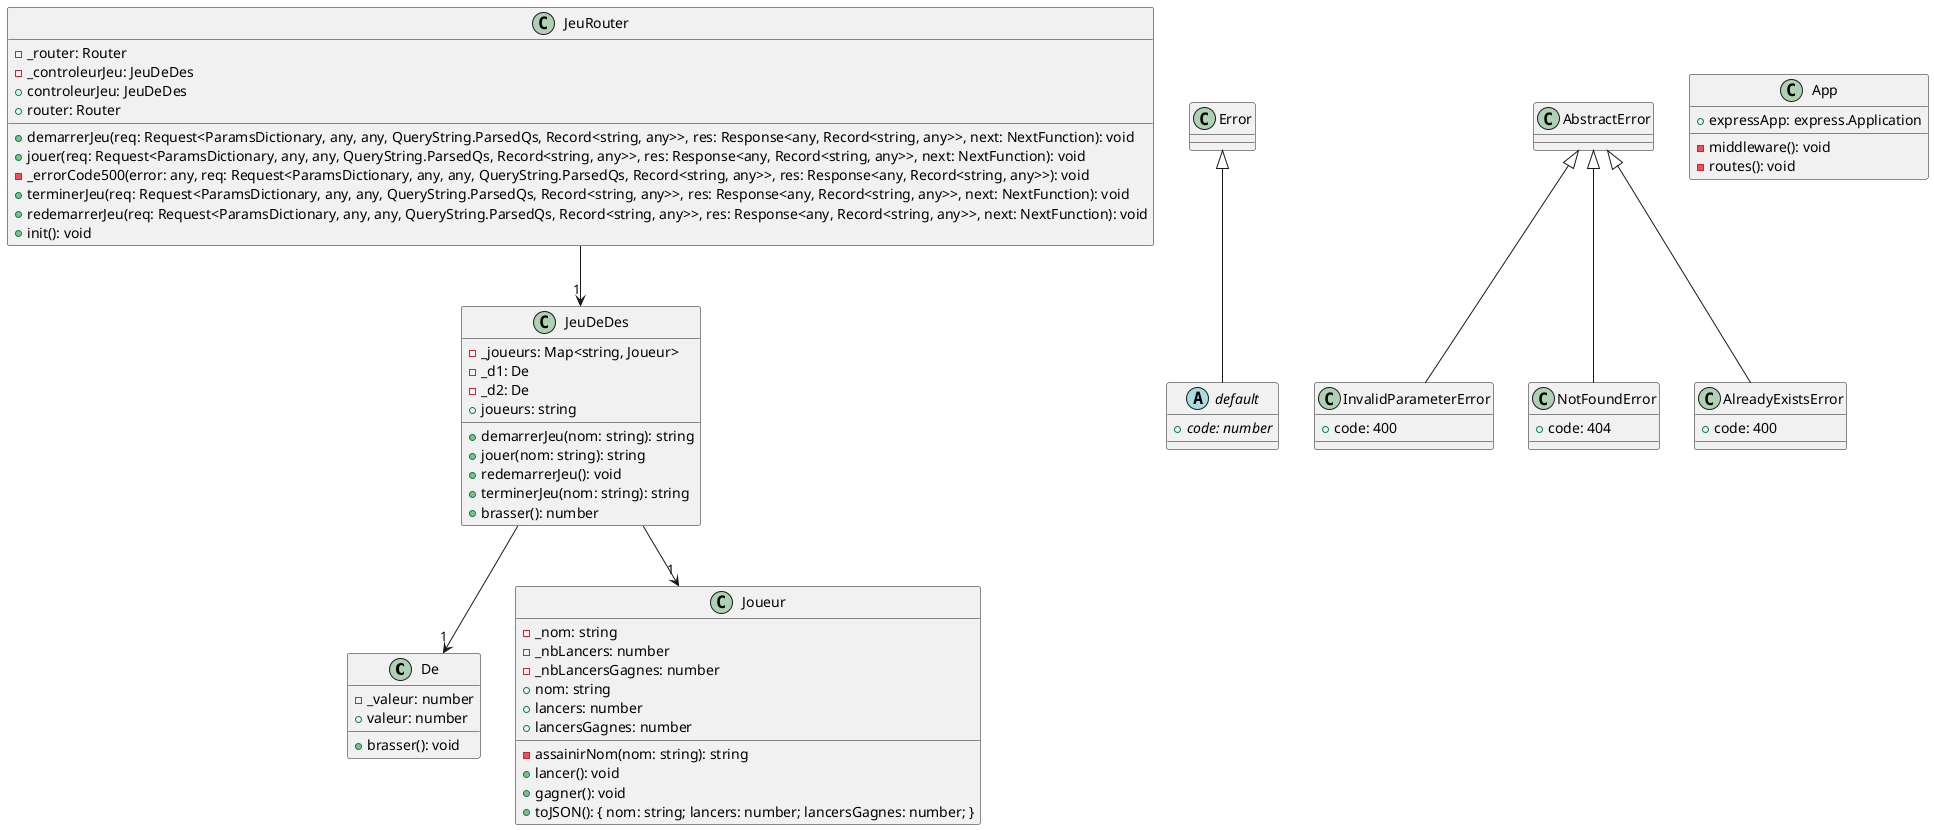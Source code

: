 @startuml
class De {
    -_valeur: number
    +brasser(): void
    +valeur: number
}
abstract class default extends Error {
    +{abstract} code: number
}
class InvalidParameterError extends AbstractError {
    +code: 400
}
class Joueur {
    -_nom: string
    -_nbLancers: number
    -_nbLancersGagnes: number
    +nom: string
    -assainirNom(nom: string): string
    +lancers: number
    +lancersGagnes: number
    +lancer(): void
    +gagner(): void
    +toJSON(): { nom: string; lancers: number; lancersGagnes: number; }
}
class NotFoundError extends AbstractError {
    +code: 404
}
class AlreadyExistsError extends AbstractError {
    +code: 400
}
class JeuDeDes {
    -_joueurs: Map<string, Joueur>
    -_d1: De
    -_d2: De
    +demarrerJeu(nom: string): string
    +jouer(nom: string): string
    +redemarrerJeu(): void
    +terminerJeu(nom: string): string
    +brasser(): number
    +joueurs: string
}
class JeuRouter {
    -_router: Router
    -_controleurJeu: JeuDeDes
    +controleurJeu: JeuDeDes
    +router: Router
    +demarrerJeu(req: Request<ParamsDictionary, any, any, QueryString.ParsedQs, Record<string, any>>, res: Response<any, Record<string, any>>, next: NextFunction): void
    +jouer(req: Request<ParamsDictionary, any, any, QueryString.ParsedQs, Record<string, any>>, res: Response<any, Record<string, any>>, next: NextFunction): void
    -_errorCode500(error: any, req: Request<ParamsDictionary, any, any, QueryString.ParsedQs, Record<string, any>>, res: Response<any, Record<string, any>>): void
    +terminerJeu(req: Request<ParamsDictionary, any, any, QueryString.ParsedQs, Record<string, any>>, res: Response<any, Record<string, any>>, next: NextFunction): void
    +redemarrerJeu(req: Request<ParamsDictionary, any, any, QueryString.ParsedQs, Record<string, any>>, res: Response<any, Record<string, any>>, next: NextFunction): void
    +init(): void
}
class App {
    +expressApp: express.Application
    -middleware(): void
    -routes(): void
}
JeuDeDes --> "1" Joueur
JeuDeDes --> "1" De
JeuRouter --> "1" JeuDeDes
@enduml